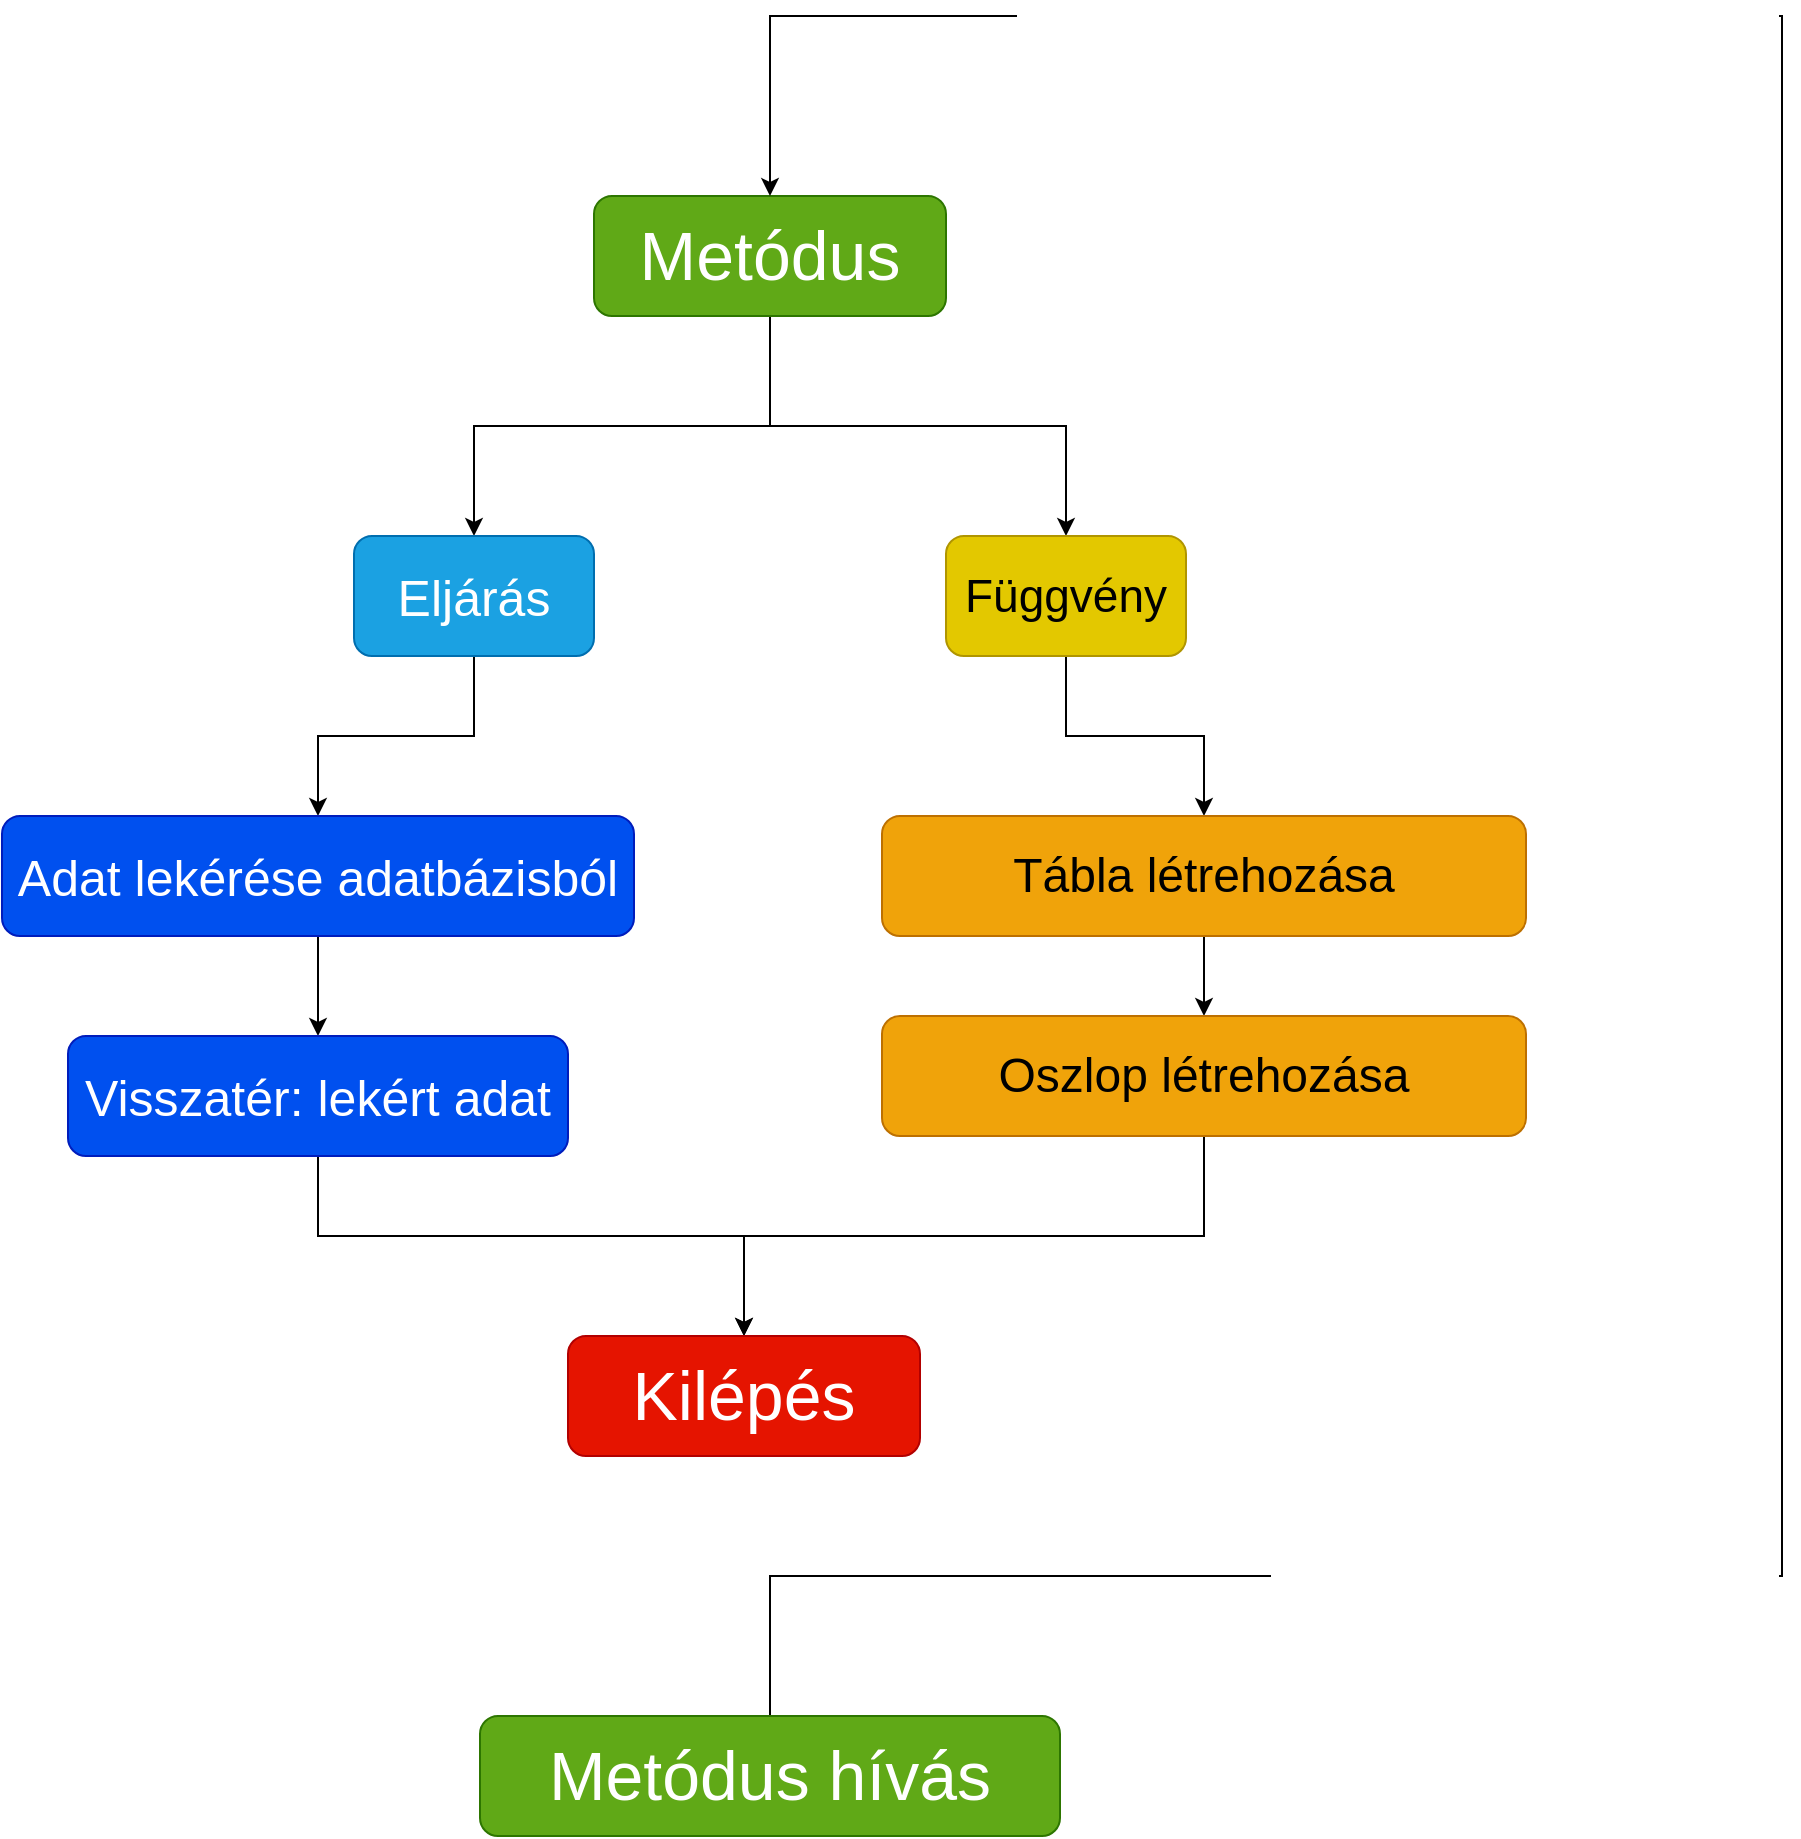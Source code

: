 <mxfile version="26.0.15">
  <diagram name="1 oldal" id="CPL5aqb-7wDtBHIkJBE4">
    <mxGraphModel dx="2868" dy="2857" grid="1" gridSize="10" guides="1" tooltips="1" connect="1" arrows="1" fold="1" page="1" pageScale="1" pageWidth="827" pageHeight="1169" math="0" shadow="0">
      <root>
        <mxCell id="0" />
        <mxCell id="1" parent="0" />
        <mxCell id="kGeJc9t-vDzQoc5OFPi2-4" value="" style="edgeStyle=orthogonalEdgeStyle;rounded=0;orthogonalLoop=1;jettySize=auto;html=1;" edge="1" parent="1" source="kGeJc9t-vDzQoc5OFPi2-1" target="kGeJc9t-vDzQoc5OFPi2-3">
          <mxGeometry relative="1" as="geometry" />
        </mxCell>
        <mxCell id="kGeJc9t-vDzQoc5OFPi2-6" value="" style="edgeStyle=orthogonalEdgeStyle;rounded=0;orthogonalLoop=1;jettySize=auto;html=1;" edge="1" parent="1" source="kGeJc9t-vDzQoc5OFPi2-1" target="kGeJc9t-vDzQoc5OFPi2-5">
          <mxGeometry relative="1" as="geometry" />
        </mxCell>
        <mxCell id="kGeJc9t-vDzQoc5OFPi2-1" value="&lt;font style=&quot;font-size: 34px;&quot;&gt;Metódus&lt;/font&gt;" style="rounded=1;whiteSpace=wrap;html=1;fillColor=#60a917;fontColor=#ffffff;strokeColor=#2D7600;" vertex="1" parent="1">
          <mxGeometry x="326" y="40" width="176" height="60" as="geometry" />
        </mxCell>
        <mxCell id="kGeJc9t-vDzQoc5OFPi2-8" value="" style="edgeStyle=orthogonalEdgeStyle;rounded=0;orthogonalLoop=1;jettySize=auto;html=1;" edge="1" parent="1" source="kGeJc9t-vDzQoc5OFPi2-3" target="kGeJc9t-vDzQoc5OFPi2-7">
          <mxGeometry relative="1" as="geometry" />
        </mxCell>
        <mxCell id="kGeJc9t-vDzQoc5OFPi2-3" value="&lt;font style=&quot;font-size: 25px;&quot;&gt;Eljárás&lt;/font&gt;" style="whiteSpace=wrap;html=1;fillColor=#1ba1e2;strokeColor=#006EAF;fontColor=#ffffff;rounded=1;" vertex="1" parent="1">
          <mxGeometry x="206" y="210" width="120" height="60" as="geometry" />
        </mxCell>
        <mxCell id="kGeJc9t-vDzQoc5OFPi2-13" value="" style="edgeStyle=orthogonalEdgeStyle;rounded=0;orthogonalLoop=1;jettySize=auto;html=1;" edge="1" parent="1" source="kGeJc9t-vDzQoc5OFPi2-5" target="kGeJc9t-vDzQoc5OFPi2-12">
          <mxGeometry relative="1" as="geometry" />
        </mxCell>
        <mxCell id="kGeJc9t-vDzQoc5OFPi2-5" value="&lt;font style=&quot;font-size: 23px;&quot;&gt;Függvény&lt;/font&gt;" style="whiteSpace=wrap;html=1;fillColor=#e3c800;strokeColor=#B09500;fontColor=#000000;rounded=1;" vertex="1" parent="1">
          <mxGeometry x="502" y="210" width="120" height="60" as="geometry" />
        </mxCell>
        <mxCell id="kGeJc9t-vDzQoc5OFPi2-11" style="edgeStyle=orthogonalEdgeStyle;rounded=0;orthogonalLoop=1;jettySize=auto;html=1;exitX=0.5;exitY=1;exitDx=0;exitDy=0;" edge="1" parent="1" source="kGeJc9t-vDzQoc5OFPi2-7" target="kGeJc9t-vDzQoc5OFPi2-10">
          <mxGeometry relative="1" as="geometry" />
        </mxCell>
        <mxCell id="kGeJc9t-vDzQoc5OFPi2-7" value="&lt;font style=&quot;font-size: 25px;&quot;&gt;Adat lekérése adatbázisból&lt;/font&gt;" style="whiteSpace=wrap;html=1;fillColor=#0050ef;strokeColor=#001DBC;fontColor=#ffffff;rounded=1;" vertex="1" parent="1">
          <mxGeometry x="30" y="350" width="316" height="60" as="geometry" />
        </mxCell>
        <mxCell id="kGeJc9t-vDzQoc5OFPi2-20" style="edgeStyle=orthogonalEdgeStyle;rounded=0;orthogonalLoop=1;jettySize=auto;html=1;exitX=0.5;exitY=1;exitDx=0;exitDy=0;entryX=0.5;entryY=0;entryDx=0;entryDy=0;" edge="1" parent="1" source="kGeJc9t-vDzQoc5OFPi2-10" target="kGeJc9t-vDzQoc5OFPi2-16">
          <mxGeometry relative="1" as="geometry">
            <Array as="points">
              <mxPoint x="188" y="560" />
              <mxPoint x="401" y="560" />
            </Array>
          </mxGeometry>
        </mxCell>
        <mxCell id="kGeJc9t-vDzQoc5OFPi2-10" value="&lt;font style=&quot;font-size: 25px; color: rgb(255, 255, 255);&quot;&gt;Visszatér: lekért adat&lt;/font&gt;" style="whiteSpace=wrap;html=1;fillColor=#0050ef;strokeColor=#001DBC;fontColor=#ffffff;rounded=1;" vertex="1" parent="1">
          <mxGeometry x="63" y="460" width="250" height="60" as="geometry" />
        </mxCell>
        <mxCell id="kGeJc9t-vDzQoc5OFPi2-15" style="edgeStyle=orthogonalEdgeStyle;rounded=0;orthogonalLoop=1;jettySize=auto;html=1;exitX=0.5;exitY=1;exitDx=0;exitDy=0;" edge="1" parent="1" source="kGeJc9t-vDzQoc5OFPi2-12" target="kGeJc9t-vDzQoc5OFPi2-14">
          <mxGeometry relative="1" as="geometry" />
        </mxCell>
        <mxCell id="kGeJc9t-vDzQoc5OFPi2-12" value="&lt;font style=&quot;font-size: 24px;&quot;&gt;Tábla létrehozása&lt;/font&gt;" style="whiteSpace=wrap;html=1;fillColor=#f0a30a;strokeColor=#BD7000;fontColor=#000000;rounded=1;" vertex="1" parent="1">
          <mxGeometry x="470" y="350" width="322" height="60" as="geometry" />
        </mxCell>
        <mxCell id="kGeJc9t-vDzQoc5OFPi2-19" style="edgeStyle=orthogonalEdgeStyle;rounded=0;orthogonalLoop=1;jettySize=auto;html=1;exitX=0.5;exitY=1;exitDx=0;exitDy=0;" edge="1" parent="1" source="kGeJc9t-vDzQoc5OFPi2-14" target="kGeJc9t-vDzQoc5OFPi2-16">
          <mxGeometry relative="1" as="geometry" />
        </mxCell>
        <mxCell id="kGeJc9t-vDzQoc5OFPi2-14" value="&lt;font style=&quot;font-size: 24px; color: rgb(0, 0, 0);&quot;&gt;Oszlop létrehozása&lt;/font&gt;" style="whiteSpace=wrap;html=1;fillColor=#f0a30a;strokeColor=#BD7000;fontColor=#000000;rounded=1;" vertex="1" parent="1">
          <mxGeometry x="470" y="450" width="322" height="60" as="geometry" />
        </mxCell>
        <mxCell id="kGeJc9t-vDzQoc5OFPi2-16" value="&lt;font style=&quot;font-size: 34px;&quot;&gt;Kilépés&lt;/font&gt;" style="rounded=1;whiteSpace=wrap;html=1;fillColor=#e51400;fontColor=#ffffff;strokeColor=#B20000;" vertex="1" parent="1">
          <mxGeometry x="313" y="610" width="176" height="60" as="geometry" />
        </mxCell>
        <mxCell id="kGeJc9t-vDzQoc5OFPi2-23" style="edgeStyle=orthogonalEdgeStyle;rounded=0;orthogonalLoop=1;jettySize=auto;html=1;exitX=0.5;exitY=0;exitDx=0;exitDy=0;entryX=0.5;entryY=0;entryDx=0;entryDy=0;" edge="1" parent="1" source="kGeJc9t-vDzQoc5OFPi2-21" target="kGeJc9t-vDzQoc5OFPi2-1">
          <mxGeometry relative="1" as="geometry">
            <Array as="points">
              <mxPoint x="414" y="730" />
              <mxPoint x="920" y="730" />
              <mxPoint x="920" y="-50" />
              <mxPoint x="414" y="-50" />
            </Array>
          </mxGeometry>
        </mxCell>
        <mxCell id="kGeJc9t-vDzQoc5OFPi2-21" value="&lt;font style=&quot;font-size: 34px;&quot;&gt;Metódus hívás&lt;/font&gt;" style="rounded=1;whiteSpace=wrap;html=1;fillColor=#60a917;fontColor=#ffffff;strokeColor=#2D7600;" vertex="1" parent="1">
          <mxGeometry x="269" y="800" width="290" height="60" as="geometry" />
        </mxCell>
      </root>
    </mxGraphModel>
  </diagram>
</mxfile>
